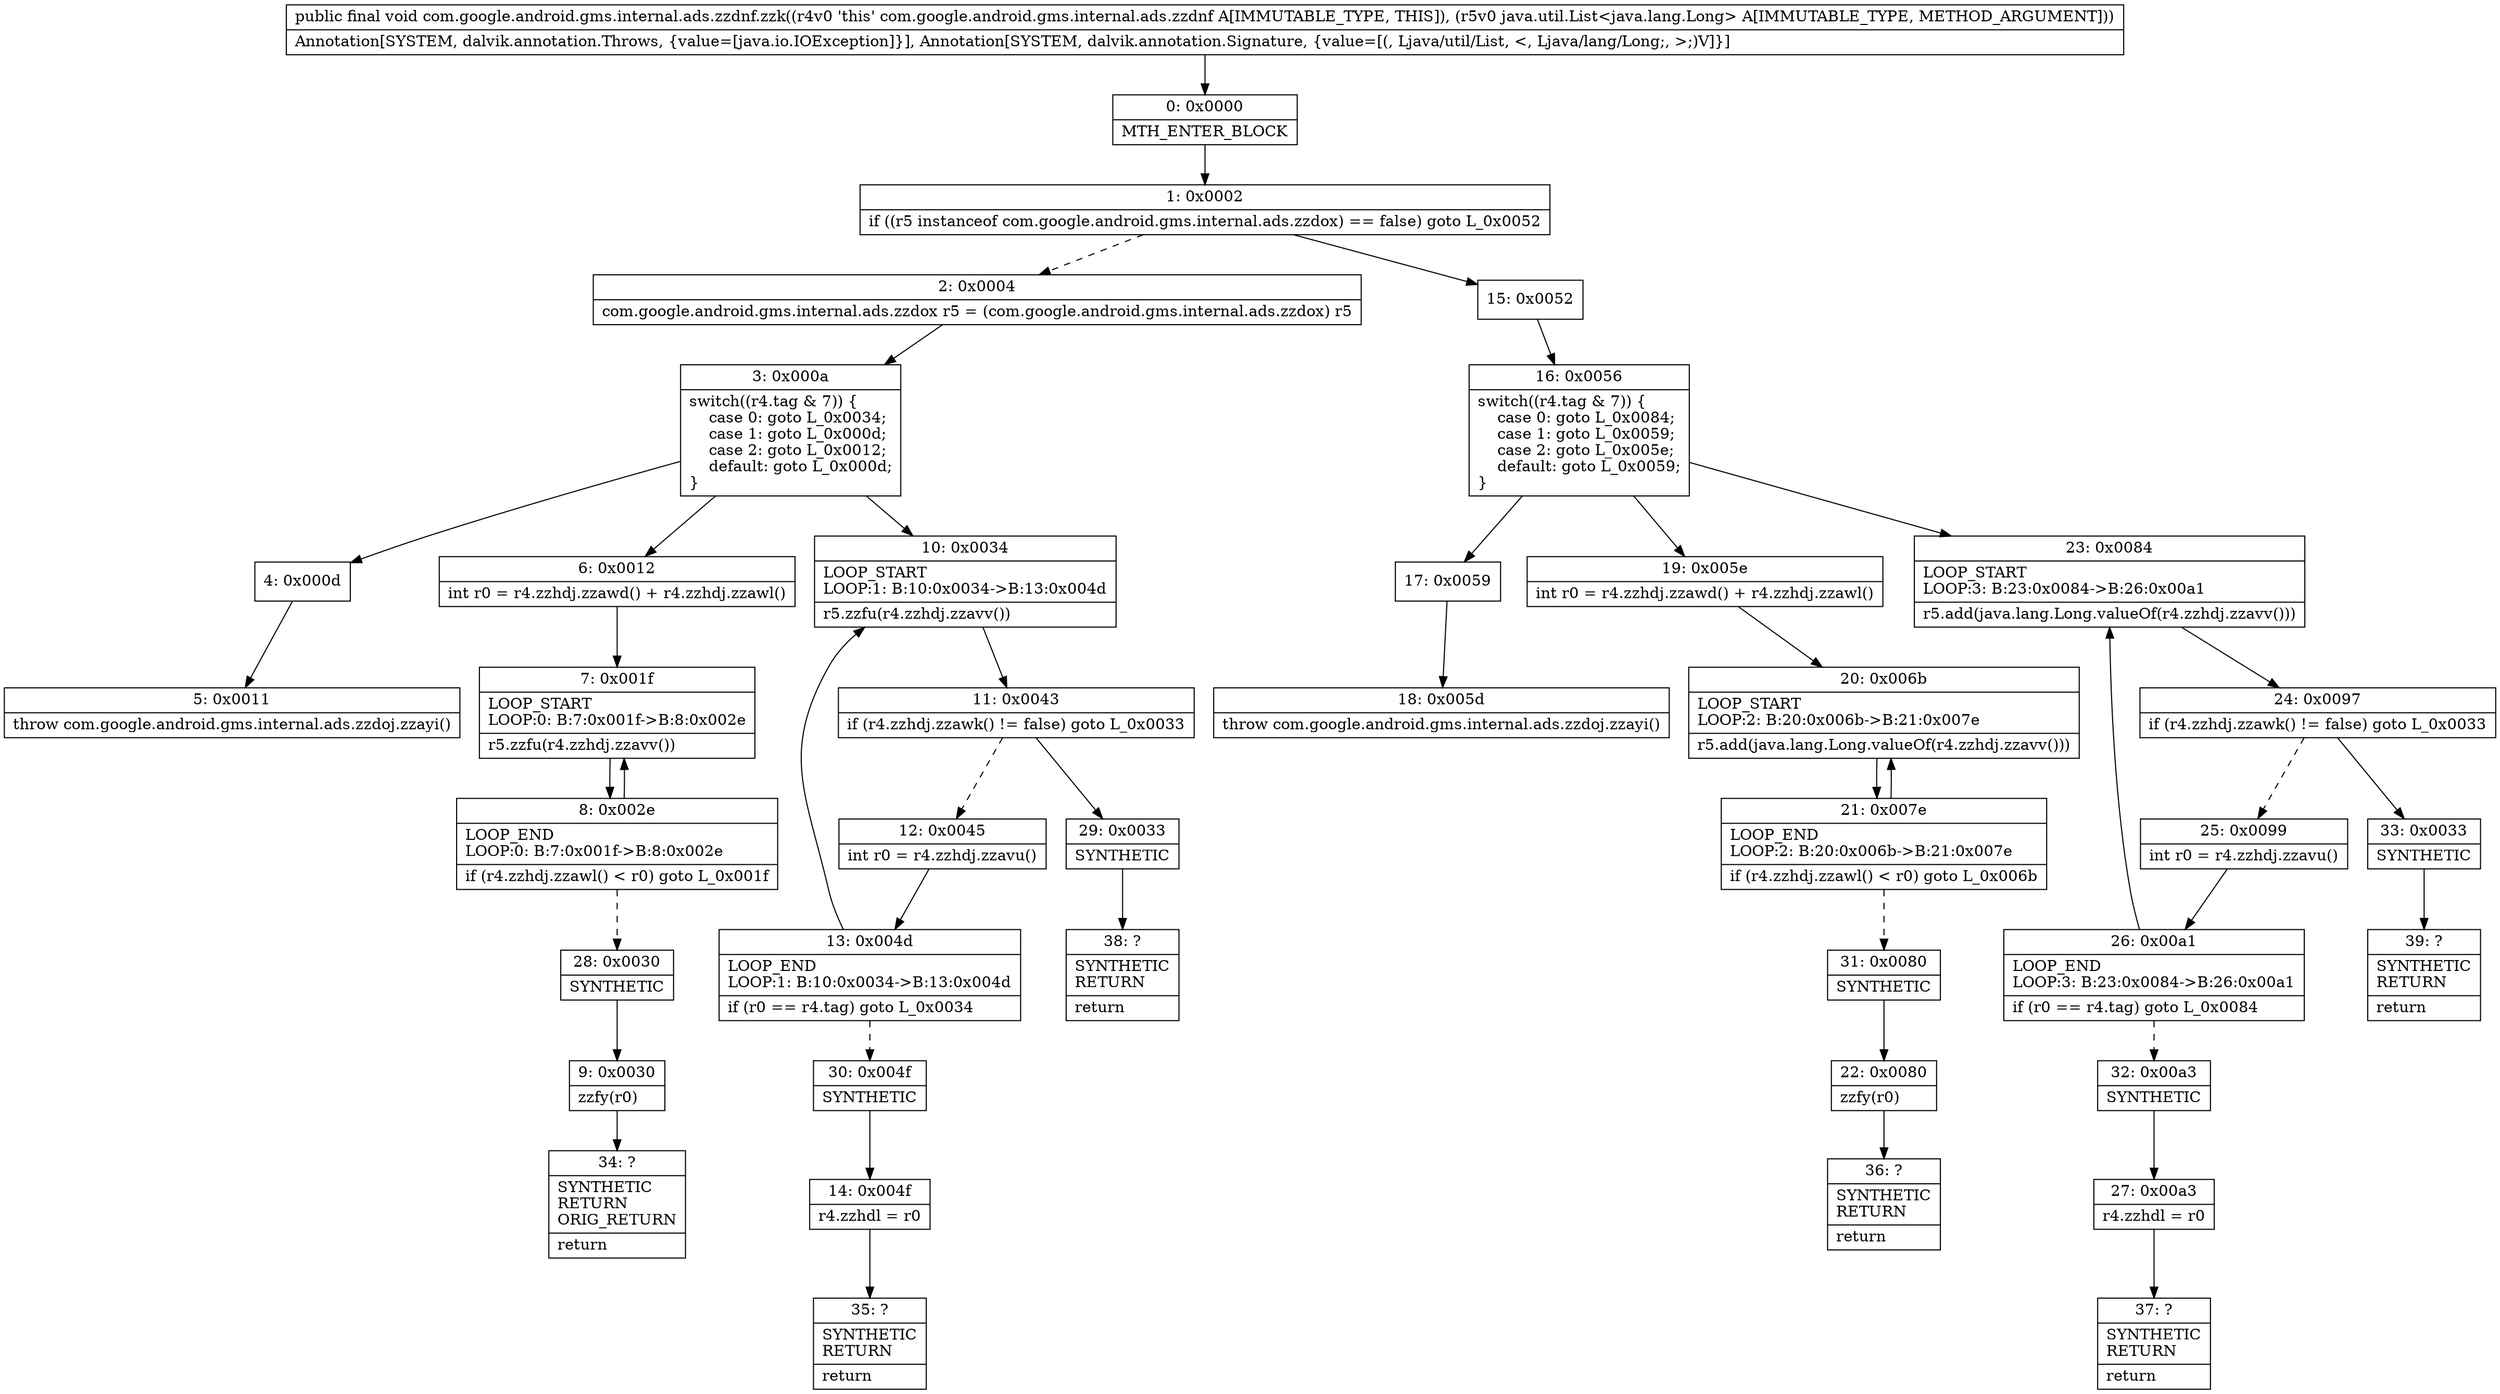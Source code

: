 digraph "CFG forcom.google.android.gms.internal.ads.zzdnf.zzk(Ljava\/util\/List;)V" {
Node_0 [shape=record,label="{0\:\ 0x0000|MTH_ENTER_BLOCK\l}"];
Node_1 [shape=record,label="{1\:\ 0x0002|if ((r5 instanceof com.google.android.gms.internal.ads.zzdox) == false) goto L_0x0052\l}"];
Node_2 [shape=record,label="{2\:\ 0x0004|com.google.android.gms.internal.ads.zzdox r5 = (com.google.android.gms.internal.ads.zzdox) r5\l}"];
Node_3 [shape=record,label="{3\:\ 0x000a|switch((r4.tag & 7)) \{\l    case 0: goto L_0x0034;\l    case 1: goto L_0x000d;\l    case 2: goto L_0x0012;\l    default: goto L_0x000d;\l\}\l}"];
Node_4 [shape=record,label="{4\:\ 0x000d}"];
Node_5 [shape=record,label="{5\:\ 0x0011|throw com.google.android.gms.internal.ads.zzdoj.zzayi()\l}"];
Node_6 [shape=record,label="{6\:\ 0x0012|int r0 = r4.zzhdj.zzawd() + r4.zzhdj.zzawl()\l}"];
Node_7 [shape=record,label="{7\:\ 0x001f|LOOP_START\lLOOP:0: B:7:0x001f\-\>B:8:0x002e\l|r5.zzfu(r4.zzhdj.zzavv())\l}"];
Node_8 [shape=record,label="{8\:\ 0x002e|LOOP_END\lLOOP:0: B:7:0x001f\-\>B:8:0x002e\l|if (r4.zzhdj.zzawl() \< r0) goto L_0x001f\l}"];
Node_9 [shape=record,label="{9\:\ 0x0030|zzfy(r0)\l}"];
Node_10 [shape=record,label="{10\:\ 0x0034|LOOP_START\lLOOP:1: B:10:0x0034\-\>B:13:0x004d\l|r5.zzfu(r4.zzhdj.zzavv())\l}"];
Node_11 [shape=record,label="{11\:\ 0x0043|if (r4.zzhdj.zzawk() != false) goto L_0x0033\l}"];
Node_12 [shape=record,label="{12\:\ 0x0045|int r0 = r4.zzhdj.zzavu()\l}"];
Node_13 [shape=record,label="{13\:\ 0x004d|LOOP_END\lLOOP:1: B:10:0x0034\-\>B:13:0x004d\l|if (r0 == r4.tag) goto L_0x0034\l}"];
Node_14 [shape=record,label="{14\:\ 0x004f|r4.zzhdl = r0\l}"];
Node_15 [shape=record,label="{15\:\ 0x0052}"];
Node_16 [shape=record,label="{16\:\ 0x0056|switch((r4.tag & 7)) \{\l    case 0: goto L_0x0084;\l    case 1: goto L_0x0059;\l    case 2: goto L_0x005e;\l    default: goto L_0x0059;\l\}\l}"];
Node_17 [shape=record,label="{17\:\ 0x0059}"];
Node_18 [shape=record,label="{18\:\ 0x005d|throw com.google.android.gms.internal.ads.zzdoj.zzayi()\l}"];
Node_19 [shape=record,label="{19\:\ 0x005e|int r0 = r4.zzhdj.zzawd() + r4.zzhdj.zzawl()\l}"];
Node_20 [shape=record,label="{20\:\ 0x006b|LOOP_START\lLOOP:2: B:20:0x006b\-\>B:21:0x007e\l|r5.add(java.lang.Long.valueOf(r4.zzhdj.zzavv()))\l}"];
Node_21 [shape=record,label="{21\:\ 0x007e|LOOP_END\lLOOP:2: B:20:0x006b\-\>B:21:0x007e\l|if (r4.zzhdj.zzawl() \< r0) goto L_0x006b\l}"];
Node_22 [shape=record,label="{22\:\ 0x0080|zzfy(r0)\l}"];
Node_23 [shape=record,label="{23\:\ 0x0084|LOOP_START\lLOOP:3: B:23:0x0084\-\>B:26:0x00a1\l|r5.add(java.lang.Long.valueOf(r4.zzhdj.zzavv()))\l}"];
Node_24 [shape=record,label="{24\:\ 0x0097|if (r4.zzhdj.zzawk() != false) goto L_0x0033\l}"];
Node_25 [shape=record,label="{25\:\ 0x0099|int r0 = r4.zzhdj.zzavu()\l}"];
Node_26 [shape=record,label="{26\:\ 0x00a1|LOOP_END\lLOOP:3: B:23:0x0084\-\>B:26:0x00a1\l|if (r0 == r4.tag) goto L_0x0084\l}"];
Node_27 [shape=record,label="{27\:\ 0x00a3|r4.zzhdl = r0\l}"];
Node_28 [shape=record,label="{28\:\ 0x0030|SYNTHETIC\l}"];
Node_29 [shape=record,label="{29\:\ 0x0033|SYNTHETIC\l}"];
Node_30 [shape=record,label="{30\:\ 0x004f|SYNTHETIC\l}"];
Node_31 [shape=record,label="{31\:\ 0x0080|SYNTHETIC\l}"];
Node_32 [shape=record,label="{32\:\ 0x00a3|SYNTHETIC\l}"];
Node_33 [shape=record,label="{33\:\ 0x0033|SYNTHETIC\l}"];
Node_34 [shape=record,label="{34\:\ ?|SYNTHETIC\lRETURN\lORIG_RETURN\l|return\l}"];
Node_35 [shape=record,label="{35\:\ ?|SYNTHETIC\lRETURN\l|return\l}"];
Node_36 [shape=record,label="{36\:\ ?|SYNTHETIC\lRETURN\l|return\l}"];
Node_37 [shape=record,label="{37\:\ ?|SYNTHETIC\lRETURN\l|return\l}"];
Node_38 [shape=record,label="{38\:\ ?|SYNTHETIC\lRETURN\l|return\l}"];
Node_39 [shape=record,label="{39\:\ ?|SYNTHETIC\lRETURN\l|return\l}"];
MethodNode[shape=record,label="{public final void com.google.android.gms.internal.ads.zzdnf.zzk((r4v0 'this' com.google.android.gms.internal.ads.zzdnf A[IMMUTABLE_TYPE, THIS]), (r5v0 java.util.List\<java.lang.Long\> A[IMMUTABLE_TYPE, METHOD_ARGUMENT]))  | Annotation[SYSTEM, dalvik.annotation.Throws, \{value=[java.io.IOException]\}], Annotation[SYSTEM, dalvik.annotation.Signature, \{value=[(, Ljava\/util\/List, \<, Ljava\/lang\/Long;, \>;)V]\}]\l}"];
MethodNode -> Node_0;
Node_0 -> Node_1;
Node_1 -> Node_2[style=dashed];
Node_1 -> Node_15;
Node_2 -> Node_3;
Node_3 -> Node_4;
Node_3 -> Node_6;
Node_3 -> Node_10;
Node_4 -> Node_5;
Node_6 -> Node_7;
Node_7 -> Node_8;
Node_8 -> Node_7;
Node_8 -> Node_28[style=dashed];
Node_9 -> Node_34;
Node_10 -> Node_11;
Node_11 -> Node_12[style=dashed];
Node_11 -> Node_29;
Node_12 -> Node_13;
Node_13 -> Node_10;
Node_13 -> Node_30[style=dashed];
Node_14 -> Node_35;
Node_15 -> Node_16;
Node_16 -> Node_17;
Node_16 -> Node_19;
Node_16 -> Node_23;
Node_17 -> Node_18;
Node_19 -> Node_20;
Node_20 -> Node_21;
Node_21 -> Node_20;
Node_21 -> Node_31[style=dashed];
Node_22 -> Node_36;
Node_23 -> Node_24;
Node_24 -> Node_25[style=dashed];
Node_24 -> Node_33;
Node_25 -> Node_26;
Node_26 -> Node_23;
Node_26 -> Node_32[style=dashed];
Node_27 -> Node_37;
Node_28 -> Node_9;
Node_29 -> Node_38;
Node_30 -> Node_14;
Node_31 -> Node_22;
Node_32 -> Node_27;
Node_33 -> Node_39;
}

